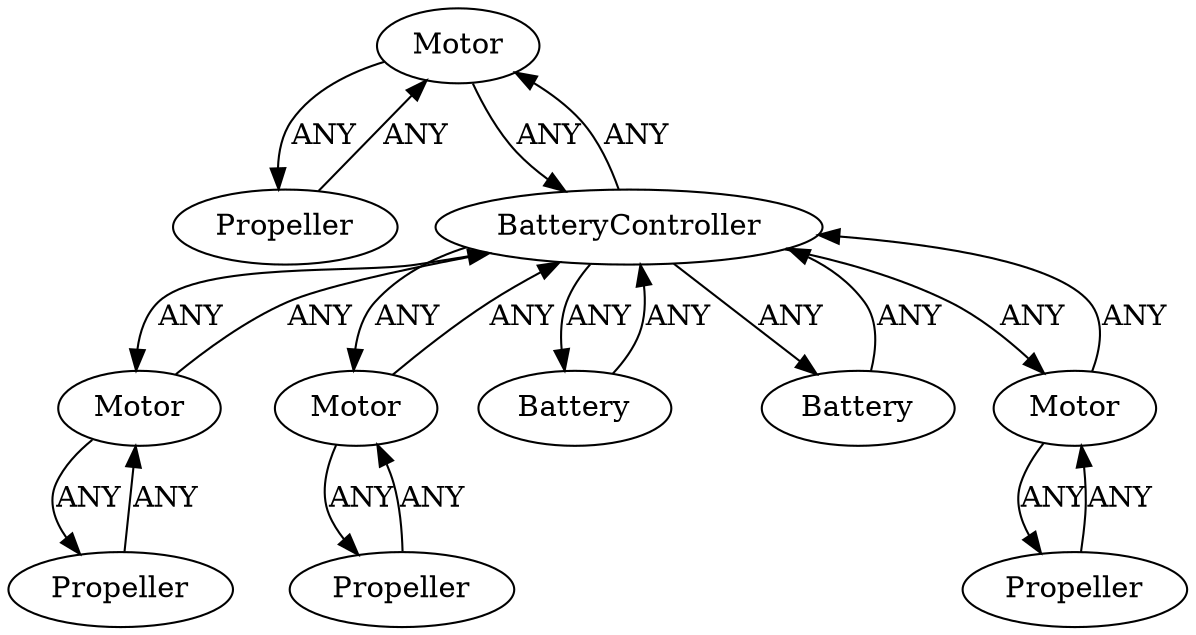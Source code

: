 /* Created by igraph 0.10.2 */
digraph {
  0 [
    instance=Motor_instance_1
    label=Motor
  ];
  1 [
    instance=Propeller_instance_1
    label=Propeller
  ];
  2 [
    instance=Propeller_instance_2
    label=Propeller
  ];
  3 [
    instance=Motor_instance_2
    label=Motor
  ];
  4 [
    instance=Motor_instance_3
    label=Motor
  ];
  5 [
    instance=Propeller_instance_3
    label=Propeller
  ];
  6 [
    instance=Battery_instance_1
    label=Battery
  ];
  7 [
    instance=Battery_instance_2
    label=Battery
  ];
  8 [
    instance=Motor_instance_4
    label=Motor
  ];
  9 [
    instance=Propeller_instance_4
    label=Propeller
  ];
  10 [
    instance=BatteryController_instance_1
    label=BatteryController
  ];

  0 -> 1 [
    label=ANY
  ];
  0 -> 10 [
    label=ANY
  ];
  1 -> 0 [
    label=ANY
  ];
  2 -> 3 [
    label=ANY
  ];
  3 -> 2 [
    label=ANY
  ];
  3 -> 10 [
    label=ANY
  ];
  4 -> 5 [
    label=ANY
  ];
  4 -> 10 [
    label=ANY
  ];
  5 -> 4 [
    label=ANY
  ];
  6 -> 10 [
    label=ANY
  ];
  7 -> 10 [
    label=ANY
  ];
  8 -> 9 [
    label=ANY
  ];
  8 -> 10 [
    label=ANY
  ];
  9 -> 8 [
    label=ANY
  ];
  10 -> 0 [
    label=ANY
  ];
  10 -> 3 [
    label=ANY
  ];
  10 -> 4 [
    label=ANY
  ];
  10 -> 6 [
    label=ANY
  ];
  10 -> 7 [
    label=ANY
  ];
  10 -> 8 [
    label=ANY
  ];
}
